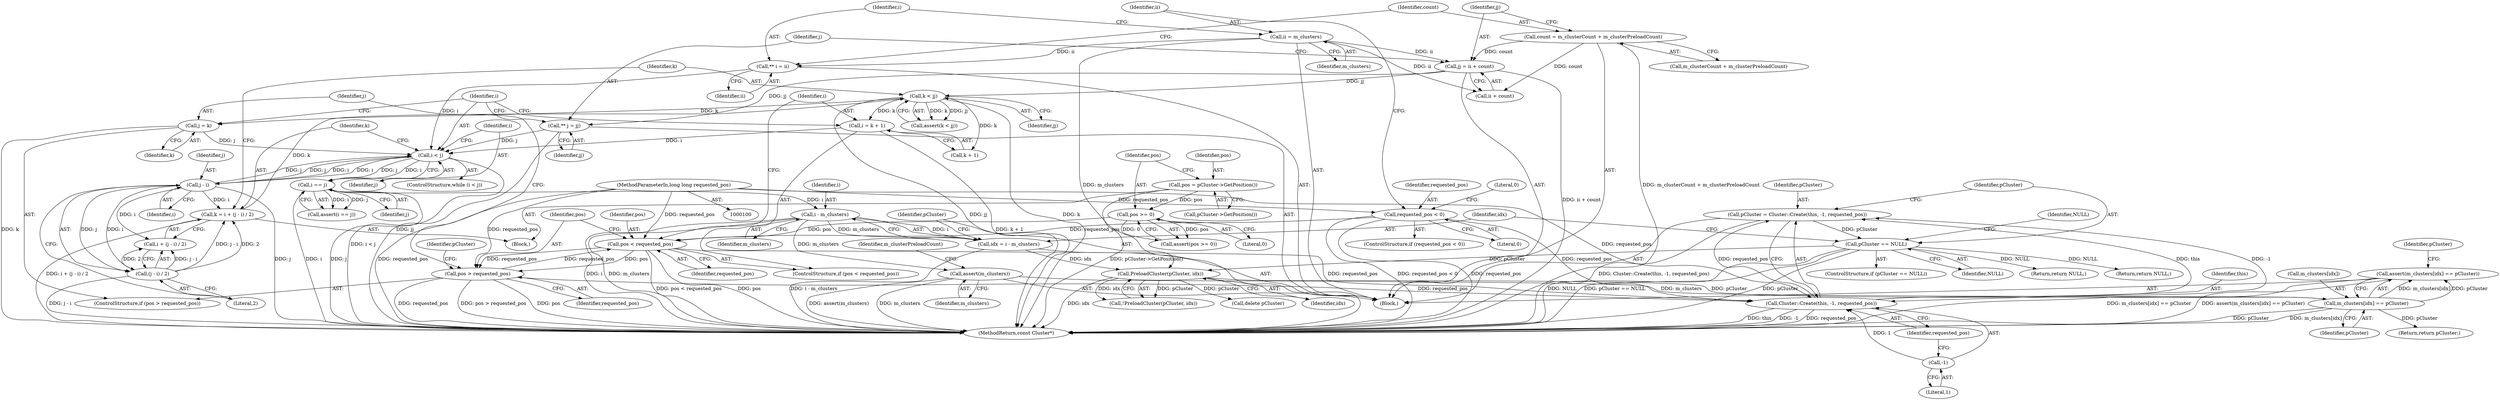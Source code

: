 digraph "0_Android_cc274e2abe8b2a6698a5c47d8aa4bb45f1f9538d_10@API" {
"1000222" [label="(Call,assert(m_clusters[idx] == pCluster))"];
"1000223" [label="(Call,m_clusters[idx] == pCluster)"];
"1000216" [label="(Call,assert(m_clusters))"];
"1000203" [label="(Call,i - m_clusters)"];
"1000184" [label="(Call,i == j)"];
"1000132" [label="(Call,i < j)"];
"1000167" [label="(Call,i = k + 1)"];
"1000146" [label="(Call,k < jj)"];
"1000136" [label="(Call,k = i + (j - i) / 2)"];
"1000141" [label="(Call,j - i)"];
"1000140" [label="(Call,(j - i) / 2)"];
"1000122" [label="(Call,jj = ii + count)"];
"1000109" [label="(Call,ii = m_clusters)"];
"1000117" [label="(Call,count = m_clusterCount + m_clusterPreloadCount)"];
"1000113" [label="(Call,** i = ii)"];
"1000177" [label="(Call,j = k)"];
"1000128" [label="(Call,** j = jj)"];
"1000208" [label="(Call,PreloadCluster(pCluster, idx))"];
"1000195" [label="(Call,pCluster == NULL)"];
"1000187" [label="(Call,pCluster = Cluster::Create(this, -1, requested_pos))"];
"1000189" [label="(Call,Cluster::Create(this, -1, requested_pos))"];
"1000191" [label="(Call,-1)"];
"1000104" [label="(Call,requested_pos < 0)"];
"1000101" [label="(MethodParameterIn,long long requested_pos)"];
"1000164" [label="(Call,pos < requested_pos)"];
"1000160" [label="(Call,pos >= 0)"];
"1000156" [label="(Call,pos = pCluster->GetPosition())"];
"1000174" [label="(Call,pos > requested_pos)"];
"1000201" [label="(Call,idx = i - m_clusters)"];
"1000140" [label="(Call,(j - i) / 2)"];
"1000136" [label="(Call,k = i + (j - i) / 2)"];
"1000228" [label="(Return,return pCluster;)"];
"1000147" [label="(Identifier,k)"];
"1000142" [label="(Identifier,j)"];
"1000192" [label="(Literal,1)"];
"1000189" [label="(Call,Cluster::Create(this, -1, requested_pos))"];
"1000103" [label="(ControlStructure,if (requested_pos < 0))"];
"1000169" [label="(Call,k + 1)"];
"1000202" [label="(Identifier,idx)"];
"1000174" [label="(Call,pos > requested_pos)"];
"1000220" [label="(Identifier,m_clusterPreloadCount)"];
"1000212" [label="(Call,delete pCluster)"];
"1000122" [label="(Call,jj = ii + count)"];
"1000224" [label="(Call,m_clusters[idx])"];
"1000114" [label="(Identifier,i)"];
"1000135" [label="(Block,)"];
"1000124" [label="(Call,ii + count)"];
"1000201" [label="(Call,idx = i - m_clusters)"];
"1000163" [label="(ControlStructure,if (pos < requested_pos))"];
"1000164" [label="(Call,pos < requested_pos)"];
"1000186" [label="(Identifier,j)"];
"1000162" [label="(Literal,0)"];
"1000182" [label="(Identifier,pCluster)"];
"1000209" [label="(Identifier,pCluster)"];
"1000229" [label="(Identifier,pCluster)"];
"1000195" [label="(Call,pCluster == NULL)"];
"1000208" [label="(Call,PreloadCluster(pCluster, idx))"];
"1000141" [label="(Call,j - i)"];
"1000134" [label="(Identifier,j)"];
"1000105" [label="(Identifier,requested_pos)"];
"1000198" [label="(Return,return NULL;)"];
"1000106" [label="(Literal,0)"];
"1000143" [label="(Identifier,i)"];
"1000129" [label="(Identifier,j)"];
"1000148" [label="(Identifier,jj)"];
"1000203" [label="(Call,i - m_clusters)"];
"1000223" [label="(Call,m_clusters[idx] == pCluster)"];
"1000196" [label="(Identifier,pCluster)"];
"1000160" [label="(Call,pos >= 0)"];
"1000222" [label="(Call,assert(m_clusters[idx] == pCluster))"];
"1000185" [label="(Identifier,i)"];
"1000158" [label="(Call,pCluster->GetPosition())"];
"1000166" [label="(Identifier,requested_pos)"];
"1000131" [label="(ControlStructure,while (i < j))"];
"1000191" [label="(Call,-1)"];
"1000111" [label="(Identifier,m_clusters)"];
"1000108" [label="(Literal,0)"];
"1000227" [label="(Identifier,pCluster)"];
"1000194" [label="(ControlStructure,if (pCluster == NULL))"];
"1000137" [label="(Identifier,k)"];
"1000161" [label="(Identifier,pos)"];
"1000101" [label="(MethodParameterIn,long long requested_pos)"];
"1000177" [label="(Call,j = k)"];
"1000110" [label="(Identifier,ii)"];
"1000117" [label="(Call,count = m_clusterCount + m_clusterPreloadCount)"];
"1000109" [label="(Call,ii = m_clusters)"];
"1000159" [label="(Call,assert(pos >= 0))"];
"1000167" [label="(Call,i = k + 1)"];
"1000102" [label="(Block,)"];
"1000190" [label="(Identifier,this)"];
"1000113" [label="(Call,** i = ii)"];
"1000187" [label="(Call,pCluster = Cluster::Create(this, -1, requested_pos))"];
"1000138" [label="(Call,i + (j - i) / 2)"];
"1000183" [label="(Call,assert(i == j))"];
"1000188" [label="(Identifier,pCluster)"];
"1000230" [label="(MethodReturn,const Cluster*)"];
"1000204" [label="(Identifier,i)"];
"1000146" [label="(Call,k < jj)"];
"1000210" [label="(Identifier,idx)"];
"1000132" [label="(Call,i < j)"];
"1000118" [label="(Identifier,count)"];
"1000156" [label="(Call,pos = pCluster->GetPosition())"];
"1000175" [label="(Identifier,pos)"];
"1000199" [label="(Identifier,NULL)"];
"1000178" [label="(Identifier,j)"];
"1000207" [label="(Call,!PreloadCluster(pCluster, idx))"];
"1000157" [label="(Identifier,pos)"];
"1000205" [label="(Identifier,m_clusters)"];
"1000184" [label="(Call,i == j)"];
"1000133" [label="(Identifier,i)"];
"1000104" [label="(Call,requested_pos < 0)"];
"1000128" [label="(Call,** j = jj)"];
"1000216" [label="(Call,assert(m_clusters))"];
"1000179" [label="(Identifier,k)"];
"1000145" [label="(Call,assert(k < jj))"];
"1000130" [label="(Identifier,jj)"];
"1000119" [label="(Call,m_clusterCount + m_clusterPreloadCount)"];
"1000217" [label="(Identifier,m_clusters)"];
"1000144" [label="(Literal,2)"];
"1000168" [label="(Identifier,i)"];
"1000176" [label="(Identifier,requested_pos)"];
"1000197" [label="(Identifier,NULL)"];
"1000173" [label="(ControlStructure,if (pos > requested_pos))"];
"1000165" [label="(Identifier,pos)"];
"1000214" [label="(Return,return NULL;)"];
"1000123" [label="(Identifier,jj)"];
"1000193" [label="(Identifier,requested_pos)"];
"1000115" [label="(Identifier,ii)"];
"1000222" -> "1000102"  [label="AST: "];
"1000222" -> "1000223"  [label="CFG: "];
"1000223" -> "1000222"  [label="AST: "];
"1000229" -> "1000222"  [label="CFG: "];
"1000222" -> "1000230"  [label="DDG: m_clusters[idx] == pCluster"];
"1000222" -> "1000230"  [label="DDG: assert(m_clusters[idx] == pCluster)"];
"1000223" -> "1000222"  [label="DDG: m_clusters[idx]"];
"1000223" -> "1000222"  [label="DDG: pCluster"];
"1000223" -> "1000227"  [label="CFG: "];
"1000224" -> "1000223"  [label="AST: "];
"1000227" -> "1000223"  [label="AST: "];
"1000223" -> "1000230"  [label="DDG: pCluster"];
"1000223" -> "1000230"  [label="DDG: m_clusters[idx]"];
"1000216" -> "1000223"  [label="DDG: m_clusters"];
"1000208" -> "1000223"  [label="DDG: pCluster"];
"1000223" -> "1000228"  [label="DDG: pCluster"];
"1000216" -> "1000102"  [label="AST: "];
"1000216" -> "1000217"  [label="CFG: "];
"1000217" -> "1000216"  [label="AST: "];
"1000220" -> "1000216"  [label="CFG: "];
"1000216" -> "1000230"  [label="DDG: assert(m_clusters)"];
"1000216" -> "1000230"  [label="DDG: m_clusters"];
"1000203" -> "1000216"  [label="DDG: m_clusters"];
"1000203" -> "1000201"  [label="AST: "];
"1000203" -> "1000205"  [label="CFG: "];
"1000204" -> "1000203"  [label="AST: "];
"1000205" -> "1000203"  [label="AST: "];
"1000201" -> "1000203"  [label="CFG: "];
"1000203" -> "1000230"  [label="DDG: m_clusters"];
"1000203" -> "1000230"  [label="DDG: i"];
"1000203" -> "1000201"  [label="DDG: i"];
"1000203" -> "1000201"  [label="DDG: m_clusters"];
"1000184" -> "1000203"  [label="DDG: i"];
"1000184" -> "1000183"  [label="AST: "];
"1000184" -> "1000186"  [label="CFG: "];
"1000185" -> "1000184"  [label="AST: "];
"1000186" -> "1000184"  [label="AST: "];
"1000183" -> "1000184"  [label="CFG: "];
"1000184" -> "1000230"  [label="DDG: i"];
"1000184" -> "1000230"  [label="DDG: j"];
"1000184" -> "1000183"  [label="DDG: i"];
"1000184" -> "1000183"  [label="DDG: j"];
"1000132" -> "1000184"  [label="DDG: i"];
"1000132" -> "1000184"  [label="DDG: j"];
"1000132" -> "1000131"  [label="AST: "];
"1000132" -> "1000134"  [label="CFG: "];
"1000133" -> "1000132"  [label="AST: "];
"1000134" -> "1000132"  [label="AST: "];
"1000137" -> "1000132"  [label="CFG: "];
"1000185" -> "1000132"  [label="CFG: "];
"1000132" -> "1000230"  [label="DDG: i < j"];
"1000167" -> "1000132"  [label="DDG: i"];
"1000113" -> "1000132"  [label="DDG: i"];
"1000141" -> "1000132"  [label="DDG: i"];
"1000141" -> "1000132"  [label="DDG: j"];
"1000177" -> "1000132"  [label="DDG: j"];
"1000128" -> "1000132"  [label="DDG: j"];
"1000132" -> "1000141"  [label="DDG: j"];
"1000132" -> "1000141"  [label="DDG: i"];
"1000167" -> "1000163"  [label="AST: "];
"1000167" -> "1000169"  [label="CFG: "];
"1000168" -> "1000167"  [label="AST: "];
"1000169" -> "1000167"  [label="AST: "];
"1000133" -> "1000167"  [label="CFG: "];
"1000167" -> "1000230"  [label="DDG: k + 1"];
"1000146" -> "1000167"  [label="DDG: k"];
"1000146" -> "1000145"  [label="AST: "];
"1000146" -> "1000148"  [label="CFG: "];
"1000147" -> "1000146"  [label="AST: "];
"1000148" -> "1000146"  [label="AST: "];
"1000145" -> "1000146"  [label="CFG: "];
"1000146" -> "1000230"  [label="DDG: jj"];
"1000146" -> "1000230"  [label="DDG: k"];
"1000146" -> "1000145"  [label="DDG: k"];
"1000146" -> "1000145"  [label="DDG: jj"];
"1000136" -> "1000146"  [label="DDG: k"];
"1000122" -> "1000146"  [label="DDG: jj"];
"1000146" -> "1000169"  [label="DDG: k"];
"1000146" -> "1000177"  [label="DDG: k"];
"1000136" -> "1000135"  [label="AST: "];
"1000136" -> "1000138"  [label="CFG: "];
"1000137" -> "1000136"  [label="AST: "];
"1000138" -> "1000136"  [label="AST: "];
"1000147" -> "1000136"  [label="CFG: "];
"1000136" -> "1000230"  [label="DDG: i + (j - i) / 2"];
"1000141" -> "1000136"  [label="DDG: i"];
"1000140" -> "1000136"  [label="DDG: j - i"];
"1000140" -> "1000136"  [label="DDG: 2"];
"1000141" -> "1000140"  [label="AST: "];
"1000141" -> "1000143"  [label="CFG: "];
"1000142" -> "1000141"  [label="AST: "];
"1000143" -> "1000141"  [label="AST: "];
"1000144" -> "1000141"  [label="CFG: "];
"1000141" -> "1000230"  [label="DDG: j"];
"1000141" -> "1000138"  [label="DDG: i"];
"1000141" -> "1000140"  [label="DDG: j"];
"1000141" -> "1000140"  [label="DDG: i"];
"1000140" -> "1000138"  [label="AST: "];
"1000140" -> "1000144"  [label="CFG: "];
"1000144" -> "1000140"  [label="AST: "];
"1000138" -> "1000140"  [label="CFG: "];
"1000140" -> "1000230"  [label="DDG: j - i"];
"1000140" -> "1000138"  [label="DDG: j - i"];
"1000140" -> "1000138"  [label="DDG: 2"];
"1000122" -> "1000102"  [label="AST: "];
"1000122" -> "1000124"  [label="CFG: "];
"1000123" -> "1000122"  [label="AST: "];
"1000124" -> "1000122"  [label="AST: "];
"1000129" -> "1000122"  [label="CFG: "];
"1000122" -> "1000230"  [label="DDG: ii + count"];
"1000109" -> "1000122"  [label="DDG: ii"];
"1000117" -> "1000122"  [label="DDG: count"];
"1000122" -> "1000128"  [label="DDG: jj"];
"1000109" -> "1000102"  [label="AST: "];
"1000109" -> "1000111"  [label="CFG: "];
"1000110" -> "1000109"  [label="AST: "];
"1000111" -> "1000109"  [label="AST: "];
"1000114" -> "1000109"  [label="CFG: "];
"1000109" -> "1000230"  [label="DDG: m_clusters"];
"1000109" -> "1000113"  [label="DDG: ii"];
"1000109" -> "1000124"  [label="DDG: ii"];
"1000117" -> "1000102"  [label="AST: "];
"1000117" -> "1000119"  [label="CFG: "];
"1000118" -> "1000117"  [label="AST: "];
"1000119" -> "1000117"  [label="AST: "];
"1000123" -> "1000117"  [label="CFG: "];
"1000117" -> "1000230"  [label="DDG: m_clusterCount + m_clusterPreloadCount"];
"1000117" -> "1000124"  [label="DDG: count"];
"1000113" -> "1000102"  [label="AST: "];
"1000113" -> "1000115"  [label="CFG: "];
"1000114" -> "1000113"  [label="AST: "];
"1000115" -> "1000113"  [label="AST: "];
"1000118" -> "1000113"  [label="CFG: "];
"1000177" -> "1000173"  [label="AST: "];
"1000177" -> "1000179"  [label="CFG: "];
"1000178" -> "1000177"  [label="AST: "];
"1000179" -> "1000177"  [label="AST: "];
"1000133" -> "1000177"  [label="CFG: "];
"1000177" -> "1000230"  [label="DDG: k"];
"1000128" -> "1000102"  [label="AST: "];
"1000128" -> "1000130"  [label="CFG: "];
"1000129" -> "1000128"  [label="AST: "];
"1000130" -> "1000128"  [label="AST: "];
"1000133" -> "1000128"  [label="CFG: "];
"1000128" -> "1000230"  [label="DDG: jj"];
"1000208" -> "1000207"  [label="AST: "];
"1000208" -> "1000210"  [label="CFG: "];
"1000209" -> "1000208"  [label="AST: "];
"1000210" -> "1000208"  [label="AST: "];
"1000207" -> "1000208"  [label="CFG: "];
"1000208" -> "1000230"  [label="DDG: idx"];
"1000208" -> "1000207"  [label="DDG: pCluster"];
"1000208" -> "1000207"  [label="DDG: idx"];
"1000195" -> "1000208"  [label="DDG: pCluster"];
"1000201" -> "1000208"  [label="DDG: idx"];
"1000208" -> "1000212"  [label="DDG: pCluster"];
"1000195" -> "1000194"  [label="AST: "];
"1000195" -> "1000197"  [label="CFG: "];
"1000196" -> "1000195"  [label="AST: "];
"1000197" -> "1000195"  [label="AST: "];
"1000199" -> "1000195"  [label="CFG: "];
"1000202" -> "1000195"  [label="CFG: "];
"1000195" -> "1000230"  [label="DDG: NULL"];
"1000195" -> "1000230"  [label="DDG: pCluster == NULL"];
"1000195" -> "1000230"  [label="DDG: pCluster"];
"1000187" -> "1000195"  [label="DDG: pCluster"];
"1000195" -> "1000198"  [label="DDG: NULL"];
"1000195" -> "1000214"  [label="DDG: NULL"];
"1000187" -> "1000102"  [label="AST: "];
"1000187" -> "1000189"  [label="CFG: "];
"1000188" -> "1000187"  [label="AST: "];
"1000189" -> "1000187"  [label="AST: "];
"1000196" -> "1000187"  [label="CFG: "];
"1000187" -> "1000230"  [label="DDG: Cluster::Create(this, -1, requested_pos)"];
"1000189" -> "1000187"  [label="DDG: this"];
"1000189" -> "1000187"  [label="DDG: -1"];
"1000189" -> "1000187"  [label="DDG: requested_pos"];
"1000189" -> "1000193"  [label="CFG: "];
"1000190" -> "1000189"  [label="AST: "];
"1000191" -> "1000189"  [label="AST: "];
"1000193" -> "1000189"  [label="AST: "];
"1000189" -> "1000230"  [label="DDG: this"];
"1000189" -> "1000230"  [label="DDG: -1"];
"1000189" -> "1000230"  [label="DDG: requested_pos"];
"1000191" -> "1000189"  [label="DDG: 1"];
"1000104" -> "1000189"  [label="DDG: requested_pos"];
"1000164" -> "1000189"  [label="DDG: requested_pos"];
"1000174" -> "1000189"  [label="DDG: requested_pos"];
"1000101" -> "1000189"  [label="DDG: requested_pos"];
"1000191" -> "1000192"  [label="CFG: "];
"1000192" -> "1000191"  [label="AST: "];
"1000193" -> "1000191"  [label="CFG: "];
"1000104" -> "1000103"  [label="AST: "];
"1000104" -> "1000106"  [label="CFG: "];
"1000105" -> "1000104"  [label="AST: "];
"1000106" -> "1000104"  [label="AST: "];
"1000108" -> "1000104"  [label="CFG: "];
"1000110" -> "1000104"  [label="CFG: "];
"1000104" -> "1000230"  [label="DDG: requested_pos < 0"];
"1000104" -> "1000230"  [label="DDG: requested_pos"];
"1000101" -> "1000104"  [label="DDG: requested_pos"];
"1000104" -> "1000164"  [label="DDG: requested_pos"];
"1000101" -> "1000100"  [label="AST: "];
"1000101" -> "1000230"  [label="DDG: requested_pos"];
"1000101" -> "1000164"  [label="DDG: requested_pos"];
"1000101" -> "1000174"  [label="DDG: requested_pos"];
"1000164" -> "1000163"  [label="AST: "];
"1000164" -> "1000166"  [label="CFG: "];
"1000165" -> "1000164"  [label="AST: "];
"1000166" -> "1000164"  [label="AST: "];
"1000168" -> "1000164"  [label="CFG: "];
"1000175" -> "1000164"  [label="CFG: "];
"1000164" -> "1000230"  [label="DDG: pos < requested_pos"];
"1000164" -> "1000230"  [label="DDG: pos"];
"1000160" -> "1000164"  [label="DDG: pos"];
"1000174" -> "1000164"  [label="DDG: requested_pos"];
"1000164" -> "1000174"  [label="DDG: pos"];
"1000164" -> "1000174"  [label="DDG: requested_pos"];
"1000160" -> "1000159"  [label="AST: "];
"1000160" -> "1000162"  [label="CFG: "];
"1000161" -> "1000160"  [label="AST: "];
"1000162" -> "1000160"  [label="AST: "];
"1000159" -> "1000160"  [label="CFG: "];
"1000160" -> "1000159"  [label="DDG: pos"];
"1000160" -> "1000159"  [label="DDG: 0"];
"1000156" -> "1000160"  [label="DDG: pos"];
"1000156" -> "1000135"  [label="AST: "];
"1000156" -> "1000158"  [label="CFG: "];
"1000157" -> "1000156"  [label="AST: "];
"1000158" -> "1000156"  [label="AST: "];
"1000161" -> "1000156"  [label="CFG: "];
"1000156" -> "1000230"  [label="DDG: pCluster->GetPosition()"];
"1000174" -> "1000173"  [label="AST: "];
"1000174" -> "1000176"  [label="CFG: "];
"1000175" -> "1000174"  [label="AST: "];
"1000176" -> "1000174"  [label="AST: "];
"1000178" -> "1000174"  [label="CFG: "];
"1000182" -> "1000174"  [label="CFG: "];
"1000174" -> "1000230"  [label="DDG: requested_pos"];
"1000174" -> "1000230"  [label="DDG: pos > requested_pos"];
"1000174" -> "1000230"  [label="DDG: pos"];
"1000201" -> "1000102"  [label="AST: "];
"1000202" -> "1000201"  [label="AST: "];
"1000209" -> "1000201"  [label="CFG: "];
"1000201" -> "1000230"  [label="DDG: i - m_clusters"];
}
